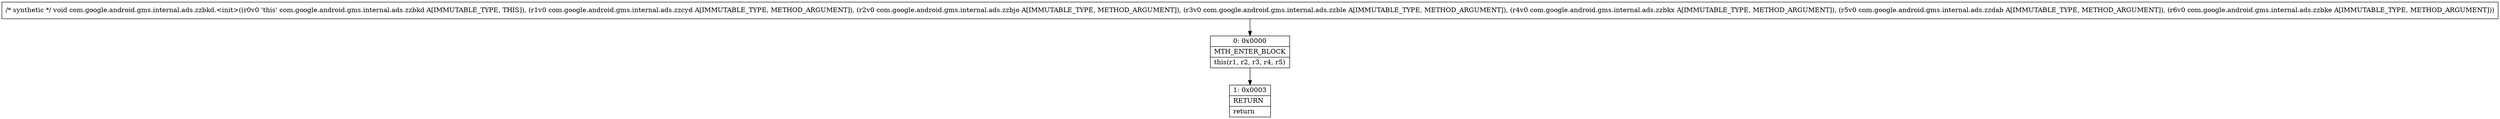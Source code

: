 digraph "CFG forcom.google.android.gms.internal.ads.zzbkd.\<init\>(Lcom\/google\/android\/gms\/internal\/ads\/zzcyd;Lcom\/google\/android\/gms\/internal\/ads\/zzbjo;Lcom\/google\/android\/gms\/internal\/ads\/zzble;Lcom\/google\/android\/gms\/internal\/ads\/zzbkx;Lcom\/google\/android\/gms\/internal\/ads\/zzdab;Lcom\/google\/android\/gms\/internal\/ads\/zzbke;)V" {
Node_0 [shape=record,label="{0\:\ 0x0000|MTH_ENTER_BLOCK\l|this(r1, r2, r3, r4, r5)\l}"];
Node_1 [shape=record,label="{1\:\ 0x0003|RETURN\l|return\l}"];
MethodNode[shape=record,label="{\/* synthetic *\/ void com.google.android.gms.internal.ads.zzbkd.\<init\>((r0v0 'this' com.google.android.gms.internal.ads.zzbkd A[IMMUTABLE_TYPE, THIS]), (r1v0 com.google.android.gms.internal.ads.zzcyd A[IMMUTABLE_TYPE, METHOD_ARGUMENT]), (r2v0 com.google.android.gms.internal.ads.zzbjo A[IMMUTABLE_TYPE, METHOD_ARGUMENT]), (r3v0 com.google.android.gms.internal.ads.zzble A[IMMUTABLE_TYPE, METHOD_ARGUMENT]), (r4v0 com.google.android.gms.internal.ads.zzbkx A[IMMUTABLE_TYPE, METHOD_ARGUMENT]), (r5v0 com.google.android.gms.internal.ads.zzdab A[IMMUTABLE_TYPE, METHOD_ARGUMENT]), (r6v0 com.google.android.gms.internal.ads.zzbke A[IMMUTABLE_TYPE, METHOD_ARGUMENT])) }"];
MethodNode -> Node_0;
Node_0 -> Node_1;
}

